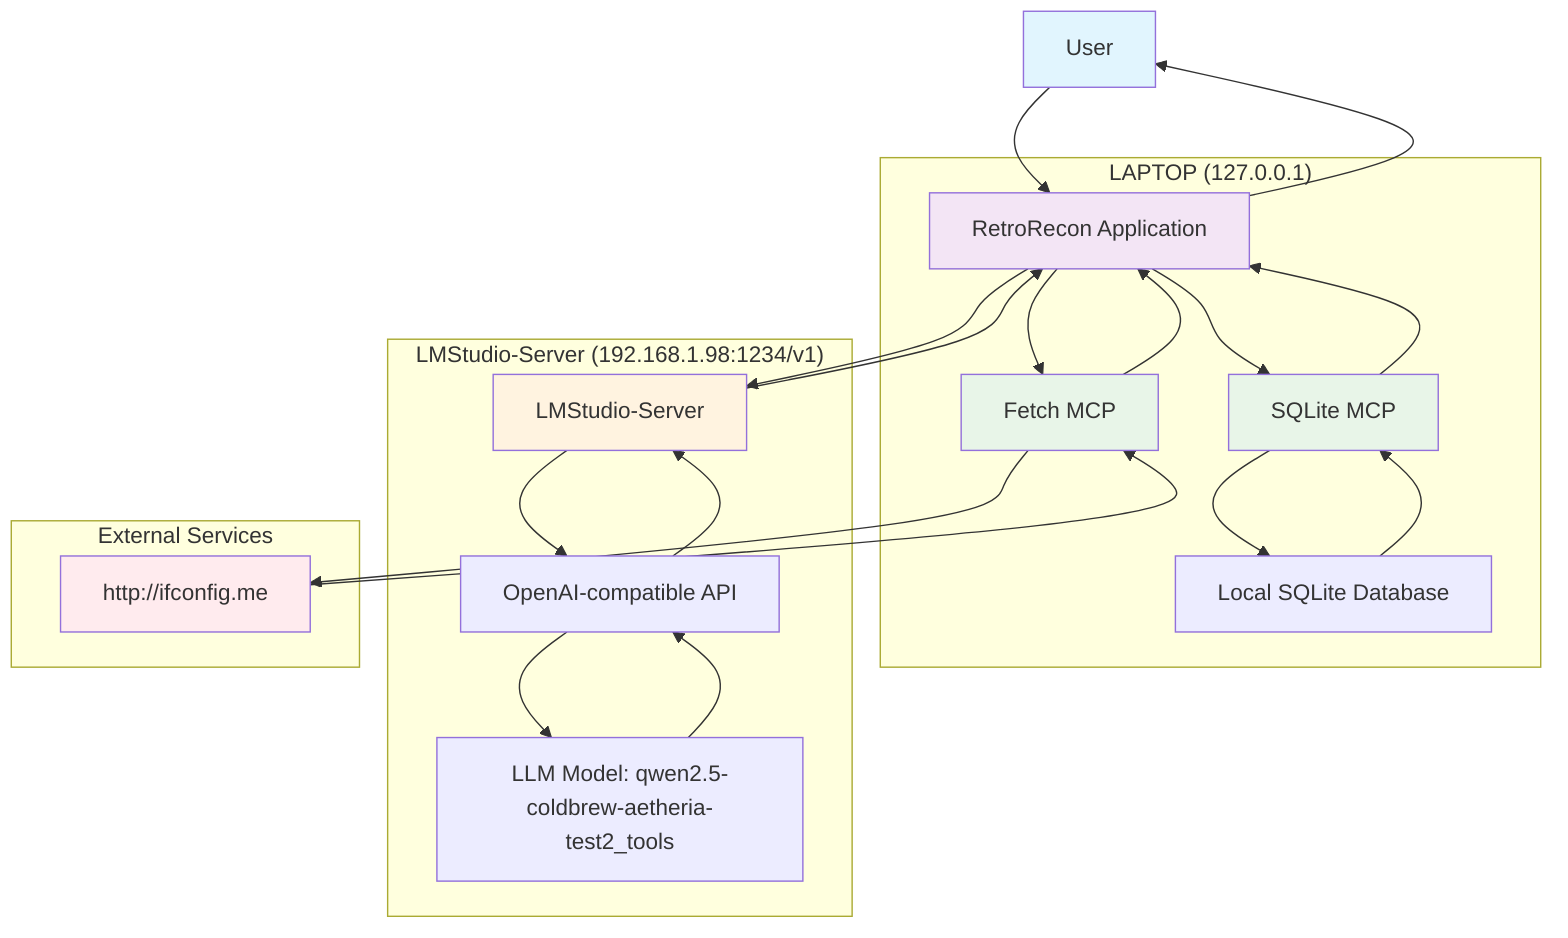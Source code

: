 graph TD
    A[User] --> B[RetroRecon Application]
    B --> C[Fetch MCP]
    C --> D[http://ifconfig.me]
    D --> C
    C --> B
    B --> E[SQLite MCP]
    E --> F[Local SQLite Database]
    F --> E
    E --> B
    B --> G[LMStudio-Server]
    G --> H[OpenAI-compatible API]
    H --> I[LLM Model: qwen2.5-coldbrew-aetheria-test2_tools]
    I --> H
    H --> G
    G --> B
    B --> A

    subgraph "LAPTOP (127.0.0.1)"
        B
        C
        E
        F
    end

    subgraph "LMStudio-Server (192.168.1.98:1234/v1)"
        G
        H
        I
    end

    subgraph "External Services"
        D
    end

    style A fill:#e1f5fe
    style B fill:#f3e5f5
    style C fill:#e8f5e8
    style E fill:#e8f5e8
    style G fill:#fff3e0
    style D fill:#ffebee
